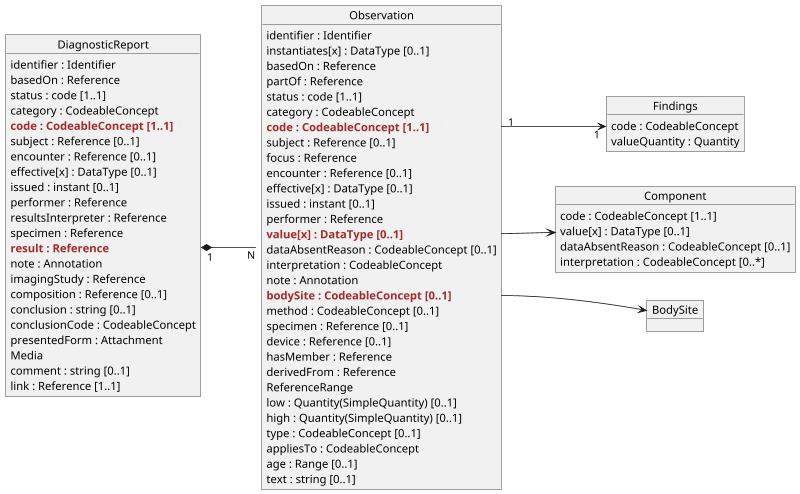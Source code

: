 @startuml PERT
'https://plantuml.com/object-diagram

'scale 1/2
scale 800 width

left to right direction
object DiagnosticReport {
    identifier : Identifier
    basedOn : Reference
    status : code [1..1]
    category : CodeableConcept
    <b><color brown>code : CodeableConcept [1..1]</color></b> <color #eee>X1</color>
    subject : Reference [0..1]
    encounter : Reference [0..1]
    effective[x] : DataType [0..1]
    issued : instant [0..1]
    performer : Reference
    resultsInterpreter : Reference
    specimen : Reference
    <b><color brown>result : Reference</color></b>
    note : Annotation
    imagingStudy : Reference
    composition : Reference [0..1]
    conclusion : string [0..1]
    conclusionCode : CodeableConcept
    presentedForm : Attachment
    Media
    comment : string [0..1]
    link : Reference [1..1]
}

object Observation{
    identifier : Identifier
    instantiates[x] : DataType [0..1]
    basedOn : Reference
    partOf : Reference
    status : code [1..1]
    category : CodeableConcept
    <b><color brown>code : CodeableConcept [1..1]</color></b> <color #eee>X1</color>
    subject : Reference [0..1]
    focus : Reference
    encounter : Reference [0..1]
    effective[x] : DataType [0..1]
    issued : instant [0..1]
    performer : Reference
    <b><color brown>value[x] : DataType [0..1]</color></b>
    dataAbsentReason : CodeableConcept [0..1]
    interpretation : CodeableConcept
    note : Annotation
    <b><color brown>bodySite : CodeableConcept [0..1]</color></b>
    method : CodeableConcept [0..1]
    specimen : Reference [0..1]
    device : Reference [0..1]
    hasMember : Reference
    derivedFrom : Reference
    ReferenceRange
    low : Quantity(SimpleQuantity) [0..1]
    high : Quantity(SimpleQuantity) [0..1]
    type : CodeableConcept [0..1]
    appliesTo : CodeableConcept
    age : Range [0..1]
    text : string [0..1]
}

'package {
    object BodySite {

    }

    object Component {
        code : CodeableConcept [1..1]
        value[x] : DataType [0..1]
        dataAbsentReason : CodeableConcept [0..1]
        interpretation : CodeableConcept [0..*]
    }

    object Findings {
        code : CodeableConcept
        valueQuantity : Quantity
    }
'}

DiagnosticReport::result "1" *-- "N" Observation
Observation::X1 "1" --> "1" Findings::code
Observation::value --> Component
Observation::bodySite --> BodySite

'map CapitalCity {
'DiagnosticReport *-> DiagnosticReport
'' UK *-> London
'' USA *--> Washington
'' Germany *---> Berlin
'}

'NewYork --> CapitalCity::USA
@enduml
